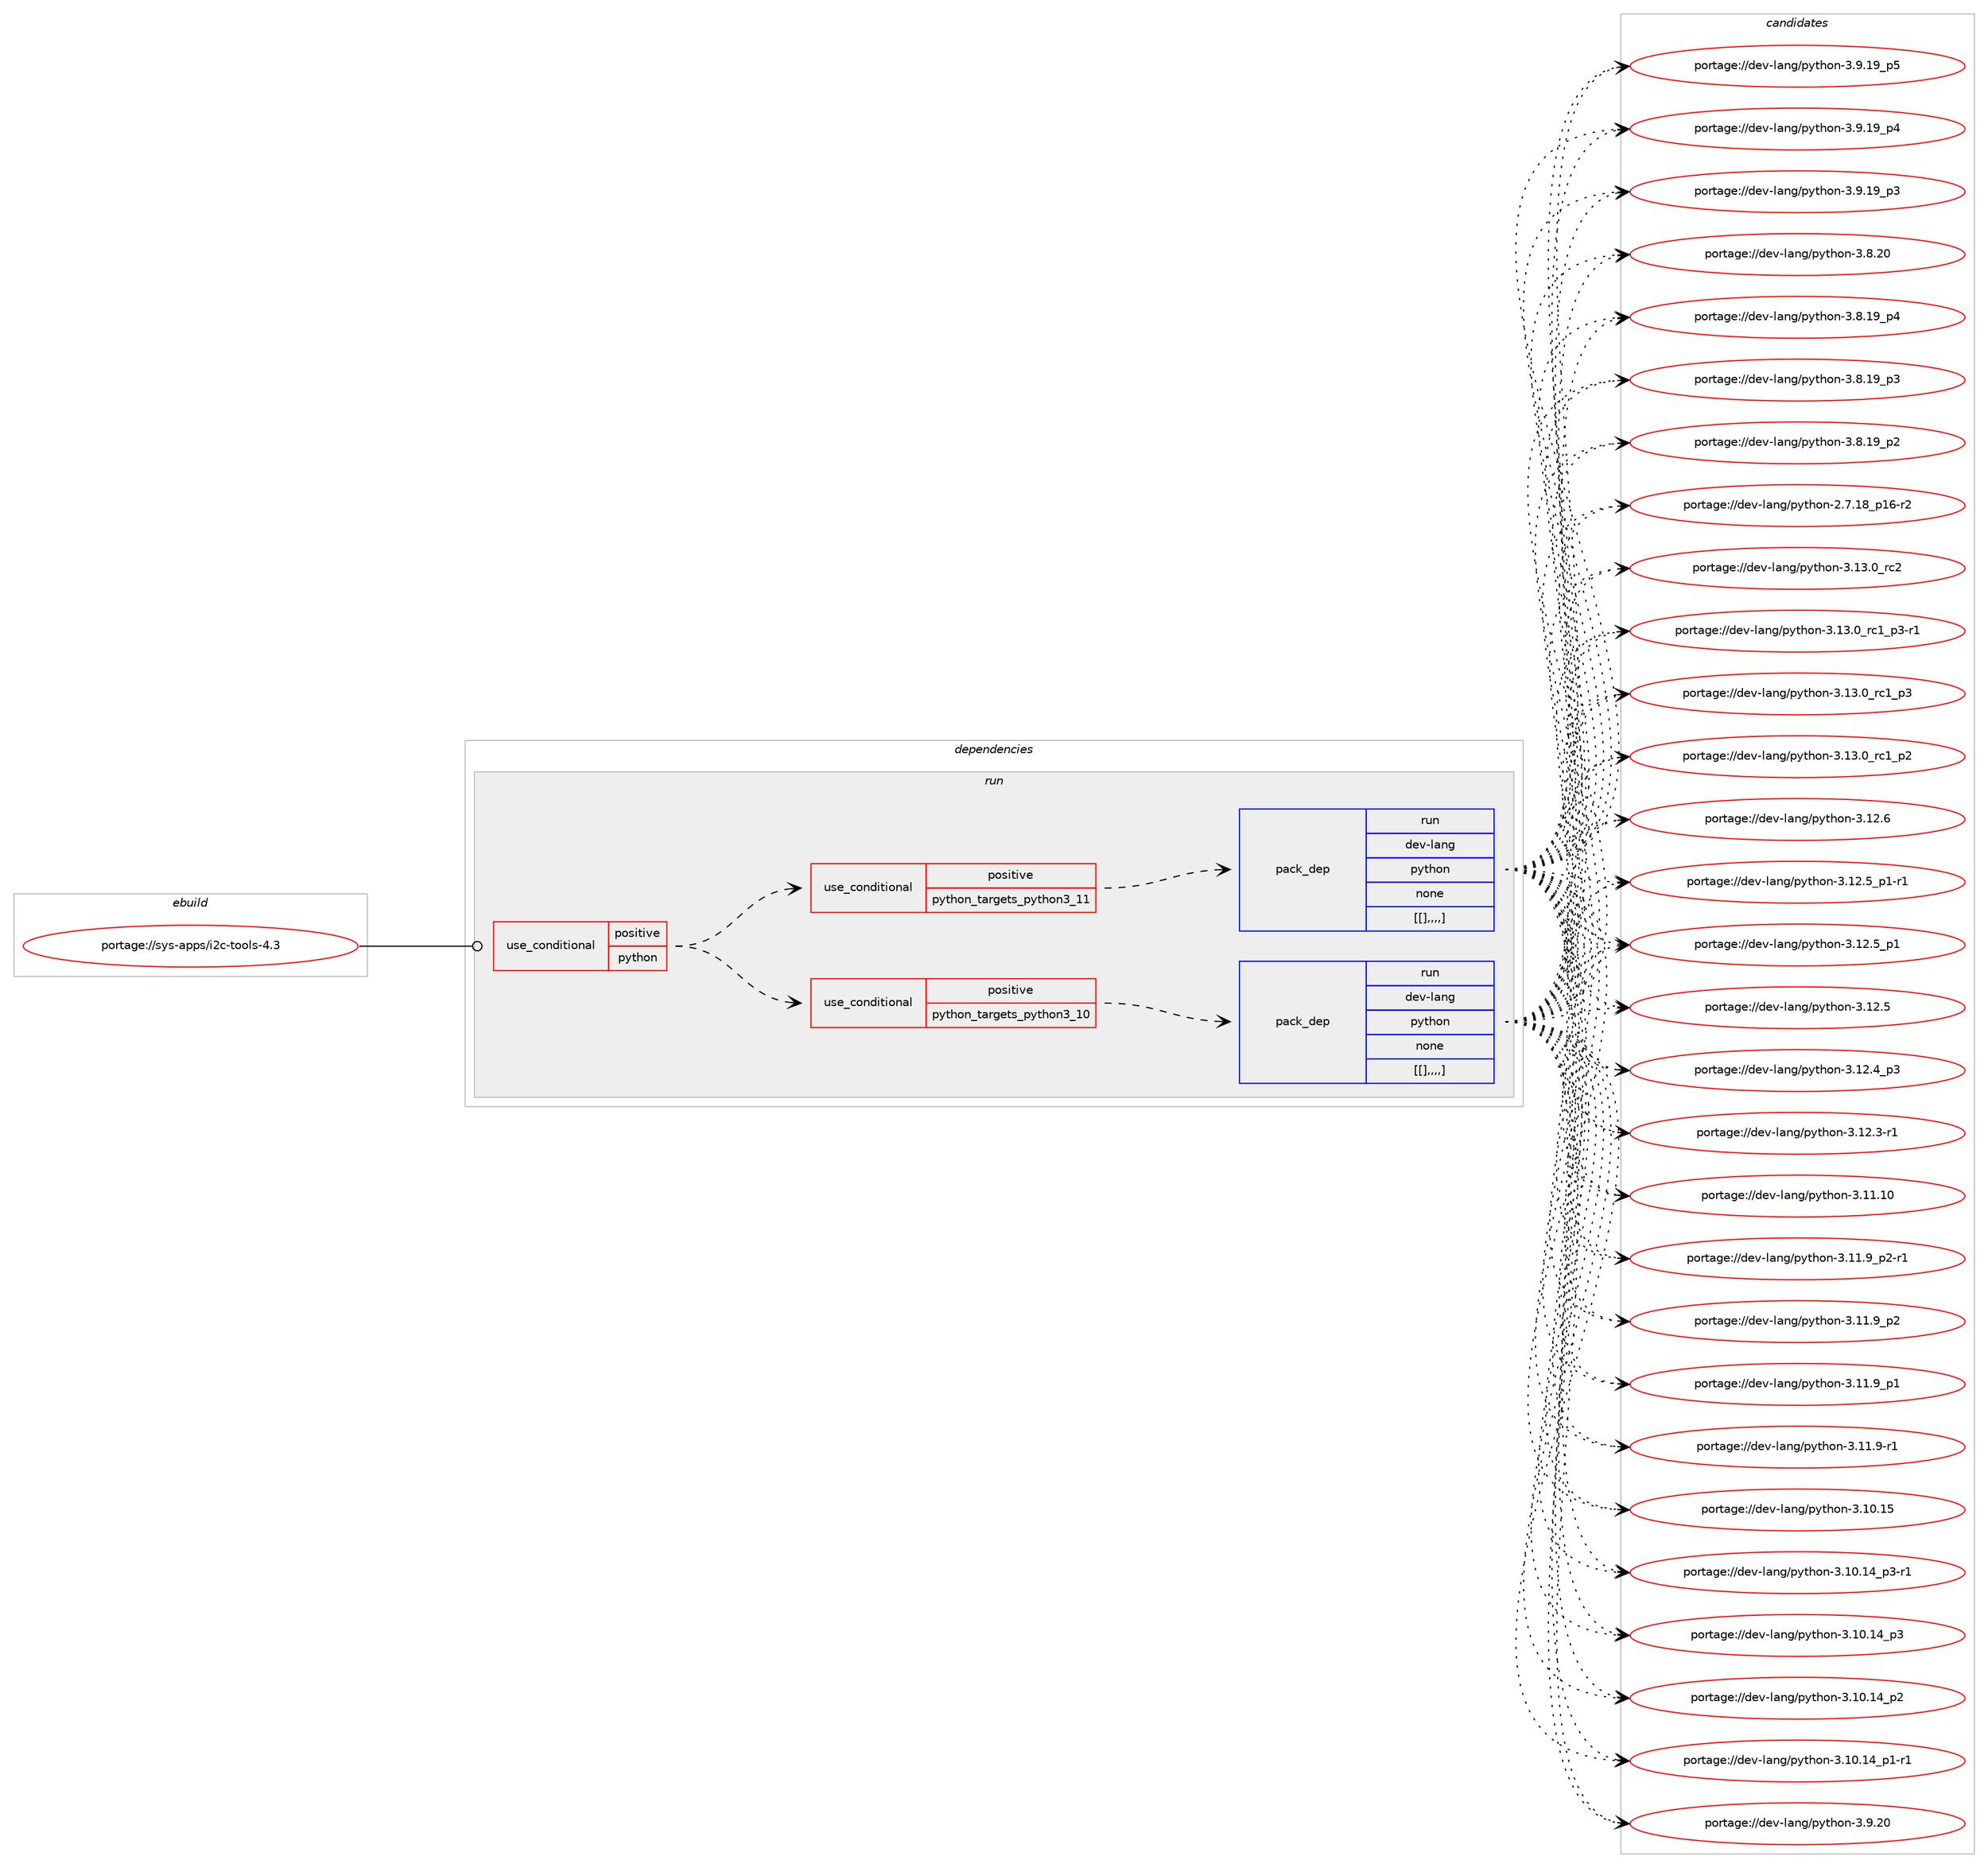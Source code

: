 digraph prolog {

# *************
# Graph options
# *************

newrank=true;
concentrate=true;
compound=true;
graph [rankdir=LR,fontname=Helvetica,fontsize=10,ranksep=1.5];#, ranksep=2.5, nodesep=0.2];
edge  [arrowhead=vee];
node  [fontname=Helvetica,fontsize=10];

# **********
# The ebuild
# **********

subgraph cluster_leftcol {
color=gray;
label=<<i>ebuild</i>>;
id [label="portage://sys-apps/i2c-tools-4.3", color=red, width=4, href="../sys-apps/i2c-tools-4.3.svg"];
}

# ****************
# The dependencies
# ****************

subgraph cluster_midcol {
color=gray;
label=<<i>dependencies</i>>;
subgraph cluster_compile {
fillcolor="#eeeeee";
style=filled;
label=<<i>compile</i>>;
}
subgraph cluster_compileandrun {
fillcolor="#eeeeee";
style=filled;
label=<<i>compile and run</i>>;
}
subgraph cluster_run {
fillcolor="#eeeeee";
style=filled;
label=<<i>run</i>>;
subgraph cond115163 {
dependency436900 [label=<<TABLE BORDER="0" CELLBORDER="1" CELLSPACING="0" CELLPADDING="4"><TR><TD ROWSPAN="3" CELLPADDING="10">use_conditional</TD></TR><TR><TD>positive</TD></TR><TR><TD>python</TD></TR></TABLE>>, shape=none, color=red];
subgraph cond115164 {
dependency436901 [label=<<TABLE BORDER="0" CELLBORDER="1" CELLSPACING="0" CELLPADDING="4"><TR><TD ROWSPAN="3" CELLPADDING="10">use_conditional</TD></TR><TR><TD>positive</TD></TR><TR><TD>python_targets_python3_10</TD></TR></TABLE>>, shape=none, color=red];
subgraph pack318684 {
dependency436902 [label=<<TABLE BORDER="0" CELLBORDER="1" CELLSPACING="0" CELLPADDING="4" WIDTH="220"><TR><TD ROWSPAN="6" CELLPADDING="30">pack_dep</TD></TR><TR><TD WIDTH="110">run</TD></TR><TR><TD>dev-lang</TD></TR><TR><TD>python</TD></TR><TR><TD>none</TD></TR><TR><TD>[[],,,,]</TD></TR></TABLE>>, shape=none, color=blue];
}
dependency436901:e -> dependency436902:w [weight=20,style="dashed",arrowhead="vee"];
}
dependency436900:e -> dependency436901:w [weight=20,style="dashed",arrowhead="vee"];
subgraph cond115165 {
dependency436903 [label=<<TABLE BORDER="0" CELLBORDER="1" CELLSPACING="0" CELLPADDING="4"><TR><TD ROWSPAN="3" CELLPADDING="10">use_conditional</TD></TR><TR><TD>positive</TD></TR><TR><TD>python_targets_python3_11</TD></TR></TABLE>>, shape=none, color=red];
subgraph pack318685 {
dependency436904 [label=<<TABLE BORDER="0" CELLBORDER="1" CELLSPACING="0" CELLPADDING="4" WIDTH="220"><TR><TD ROWSPAN="6" CELLPADDING="30">pack_dep</TD></TR><TR><TD WIDTH="110">run</TD></TR><TR><TD>dev-lang</TD></TR><TR><TD>python</TD></TR><TR><TD>none</TD></TR><TR><TD>[[],,,,]</TD></TR></TABLE>>, shape=none, color=blue];
}
dependency436903:e -> dependency436904:w [weight=20,style="dashed",arrowhead="vee"];
}
dependency436900:e -> dependency436903:w [weight=20,style="dashed",arrowhead="vee"];
}
id:e -> dependency436900:w [weight=20,style="solid",arrowhead="odot"];
}
}

# **************
# The candidates
# **************

subgraph cluster_choices {
rank=same;
color=gray;
label=<<i>candidates</i>>;

subgraph choice318684 {
color=black;
nodesep=1;
choice10010111845108971101034711212111610411111045514649514648951149950 [label="portage://dev-lang/python-3.13.0_rc2", color=red, width=4,href="../dev-lang/python-3.13.0_rc2.svg"];
choice1001011184510897110103471121211161041111104551464951464895114994995112514511449 [label="portage://dev-lang/python-3.13.0_rc1_p3-r1", color=red, width=4,href="../dev-lang/python-3.13.0_rc1_p3-r1.svg"];
choice100101118451089711010347112121116104111110455146495146489511499499511251 [label="portage://dev-lang/python-3.13.0_rc1_p3", color=red, width=4,href="../dev-lang/python-3.13.0_rc1_p3.svg"];
choice100101118451089711010347112121116104111110455146495146489511499499511250 [label="portage://dev-lang/python-3.13.0_rc1_p2", color=red, width=4,href="../dev-lang/python-3.13.0_rc1_p2.svg"];
choice10010111845108971101034711212111610411111045514649504654 [label="portage://dev-lang/python-3.12.6", color=red, width=4,href="../dev-lang/python-3.12.6.svg"];
choice1001011184510897110103471121211161041111104551464950465395112494511449 [label="portage://dev-lang/python-3.12.5_p1-r1", color=red, width=4,href="../dev-lang/python-3.12.5_p1-r1.svg"];
choice100101118451089711010347112121116104111110455146495046539511249 [label="portage://dev-lang/python-3.12.5_p1", color=red, width=4,href="../dev-lang/python-3.12.5_p1.svg"];
choice10010111845108971101034711212111610411111045514649504653 [label="portage://dev-lang/python-3.12.5", color=red, width=4,href="../dev-lang/python-3.12.5.svg"];
choice100101118451089711010347112121116104111110455146495046529511251 [label="portage://dev-lang/python-3.12.4_p3", color=red, width=4,href="../dev-lang/python-3.12.4_p3.svg"];
choice100101118451089711010347112121116104111110455146495046514511449 [label="portage://dev-lang/python-3.12.3-r1", color=red, width=4,href="../dev-lang/python-3.12.3-r1.svg"];
choice1001011184510897110103471121211161041111104551464949464948 [label="portage://dev-lang/python-3.11.10", color=red, width=4,href="../dev-lang/python-3.11.10.svg"];
choice1001011184510897110103471121211161041111104551464949465795112504511449 [label="portage://dev-lang/python-3.11.9_p2-r1", color=red, width=4,href="../dev-lang/python-3.11.9_p2-r1.svg"];
choice100101118451089711010347112121116104111110455146494946579511250 [label="portage://dev-lang/python-3.11.9_p2", color=red, width=4,href="../dev-lang/python-3.11.9_p2.svg"];
choice100101118451089711010347112121116104111110455146494946579511249 [label="portage://dev-lang/python-3.11.9_p1", color=red, width=4,href="../dev-lang/python-3.11.9_p1.svg"];
choice100101118451089711010347112121116104111110455146494946574511449 [label="portage://dev-lang/python-3.11.9-r1", color=red, width=4,href="../dev-lang/python-3.11.9-r1.svg"];
choice1001011184510897110103471121211161041111104551464948464953 [label="portage://dev-lang/python-3.10.15", color=red, width=4,href="../dev-lang/python-3.10.15.svg"];
choice100101118451089711010347112121116104111110455146494846495295112514511449 [label="portage://dev-lang/python-3.10.14_p3-r1", color=red, width=4,href="../dev-lang/python-3.10.14_p3-r1.svg"];
choice10010111845108971101034711212111610411111045514649484649529511251 [label="portage://dev-lang/python-3.10.14_p3", color=red, width=4,href="../dev-lang/python-3.10.14_p3.svg"];
choice10010111845108971101034711212111610411111045514649484649529511250 [label="portage://dev-lang/python-3.10.14_p2", color=red, width=4,href="../dev-lang/python-3.10.14_p2.svg"];
choice100101118451089711010347112121116104111110455146494846495295112494511449 [label="portage://dev-lang/python-3.10.14_p1-r1", color=red, width=4,href="../dev-lang/python-3.10.14_p1-r1.svg"];
choice10010111845108971101034711212111610411111045514657465048 [label="portage://dev-lang/python-3.9.20", color=red, width=4,href="../dev-lang/python-3.9.20.svg"];
choice100101118451089711010347112121116104111110455146574649579511253 [label="portage://dev-lang/python-3.9.19_p5", color=red, width=4,href="../dev-lang/python-3.9.19_p5.svg"];
choice100101118451089711010347112121116104111110455146574649579511252 [label="portage://dev-lang/python-3.9.19_p4", color=red, width=4,href="../dev-lang/python-3.9.19_p4.svg"];
choice100101118451089711010347112121116104111110455146574649579511251 [label="portage://dev-lang/python-3.9.19_p3", color=red, width=4,href="../dev-lang/python-3.9.19_p3.svg"];
choice10010111845108971101034711212111610411111045514656465048 [label="portage://dev-lang/python-3.8.20", color=red, width=4,href="../dev-lang/python-3.8.20.svg"];
choice100101118451089711010347112121116104111110455146564649579511252 [label="portage://dev-lang/python-3.8.19_p4", color=red, width=4,href="../dev-lang/python-3.8.19_p4.svg"];
choice100101118451089711010347112121116104111110455146564649579511251 [label="portage://dev-lang/python-3.8.19_p3", color=red, width=4,href="../dev-lang/python-3.8.19_p3.svg"];
choice100101118451089711010347112121116104111110455146564649579511250 [label="portage://dev-lang/python-3.8.19_p2", color=red, width=4,href="../dev-lang/python-3.8.19_p2.svg"];
choice100101118451089711010347112121116104111110455046554649569511249544511450 [label="portage://dev-lang/python-2.7.18_p16-r2", color=red, width=4,href="../dev-lang/python-2.7.18_p16-r2.svg"];
dependency436902:e -> choice10010111845108971101034711212111610411111045514649514648951149950:w [style=dotted,weight="100"];
dependency436902:e -> choice1001011184510897110103471121211161041111104551464951464895114994995112514511449:w [style=dotted,weight="100"];
dependency436902:e -> choice100101118451089711010347112121116104111110455146495146489511499499511251:w [style=dotted,weight="100"];
dependency436902:e -> choice100101118451089711010347112121116104111110455146495146489511499499511250:w [style=dotted,weight="100"];
dependency436902:e -> choice10010111845108971101034711212111610411111045514649504654:w [style=dotted,weight="100"];
dependency436902:e -> choice1001011184510897110103471121211161041111104551464950465395112494511449:w [style=dotted,weight="100"];
dependency436902:e -> choice100101118451089711010347112121116104111110455146495046539511249:w [style=dotted,weight="100"];
dependency436902:e -> choice10010111845108971101034711212111610411111045514649504653:w [style=dotted,weight="100"];
dependency436902:e -> choice100101118451089711010347112121116104111110455146495046529511251:w [style=dotted,weight="100"];
dependency436902:e -> choice100101118451089711010347112121116104111110455146495046514511449:w [style=dotted,weight="100"];
dependency436902:e -> choice1001011184510897110103471121211161041111104551464949464948:w [style=dotted,weight="100"];
dependency436902:e -> choice1001011184510897110103471121211161041111104551464949465795112504511449:w [style=dotted,weight="100"];
dependency436902:e -> choice100101118451089711010347112121116104111110455146494946579511250:w [style=dotted,weight="100"];
dependency436902:e -> choice100101118451089711010347112121116104111110455146494946579511249:w [style=dotted,weight="100"];
dependency436902:e -> choice100101118451089711010347112121116104111110455146494946574511449:w [style=dotted,weight="100"];
dependency436902:e -> choice1001011184510897110103471121211161041111104551464948464953:w [style=dotted,weight="100"];
dependency436902:e -> choice100101118451089711010347112121116104111110455146494846495295112514511449:w [style=dotted,weight="100"];
dependency436902:e -> choice10010111845108971101034711212111610411111045514649484649529511251:w [style=dotted,weight="100"];
dependency436902:e -> choice10010111845108971101034711212111610411111045514649484649529511250:w [style=dotted,weight="100"];
dependency436902:e -> choice100101118451089711010347112121116104111110455146494846495295112494511449:w [style=dotted,weight="100"];
dependency436902:e -> choice10010111845108971101034711212111610411111045514657465048:w [style=dotted,weight="100"];
dependency436902:e -> choice100101118451089711010347112121116104111110455146574649579511253:w [style=dotted,weight="100"];
dependency436902:e -> choice100101118451089711010347112121116104111110455146574649579511252:w [style=dotted,weight="100"];
dependency436902:e -> choice100101118451089711010347112121116104111110455146574649579511251:w [style=dotted,weight="100"];
dependency436902:e -> choice10010111845108971101034711212111610411111045514656465048:w [style=dotted,weight="100"];
dependency436902:e -> choice100101118451089711010347112121116104111110455146564649579511252:w [style=dotted,weight="100"];
dependency436902:e -> choice100101118451089711010347112121116104111110455146564649579511251:w [style=dotted,weight="100"];
dependency436902:e -> choice100101118451089711010347112121116104111110455146564649579511250:w [style=dotted,weight="100"];
dependency436902:e -> choice100101118451089711010347112121116104111110455046554649569511249544511450:w [style=dotted,weight="100"];
}
subgraph choice318685 {
color=black;
nodesep=1;
choice10010111845108971101034711212111610411111045514649514648951149950 [label="portage://dev-lang/python-3.13.0_rc2", color=red, width=4,href="../dev-lang/python-3.13.0_rc2.svg"];
choice1001011184510897110103471121211161041111104551464951464895114994995112514511449 [label="portage://dev-lang/python-3.13.0_rc1_p3-r1", color=red, width=4,href="../dev-lang/python-3.13.0_rc1_p3-r1.svg"];
choice100101118451089711010347112121116104111110455146495146489511499499511251 [label="portage://dev-lang/python-3.13.0_rc1_p3", color=red, width=4,href="../dev-lang/python-3.13.0_rc1_p3.svg"];
choice100101118451089711010347112121116104111110455146495146489511499499511250 [label="portage://dev-lang/python-3.13.0_rc1_p2", color=red, width=4,href="../dev-lang/python-3.13.0_rc1_p2.svg"];
choice10010111845108971101034711212111610411111045514649504654 [label="portage://dev-lang/python-3.12.6", color=red, width=4,href="../dev-lang/python-3.12.6.svg"];
choice1001011184510897110103471121211161041111104551464950465395112494511449 [label="portage://dev-lang/python-3.12.5_p1-r1", color=red, width=4,href="../dev-lang/python-3.12.5_p1-r1.svg"];
choice100101118451089711010347112121116104111110455146495046539511249 [label="portage://dev-lang/python-3.12.5_p1", color=red, width=4,href="../dev-lang/python-3.12.5_p1.svg"];
choice10010111845108971101034711212111610411111045514649504653 [label="portage://dev-lang/python-3.12.5", color=red, width=4,href="../dev-lang/python-3.12.5.svg"];
choice100101118451089711010347112121116104111110455146495046529511251 [label="portage://dev-lang/python-3.12.4_p3", color=red, width=4,href="../dev-lang/python-3.12.4_p3.svg"];
choice100101118451089711010347112121116104111110455146495046514511449 [label="portage://dev-lang/python-3.12.3-r1", color=red, width=4,href="../dev-lang/python-3.12.3-r1.svg"];
choice1001011184510897110103471121211161041111104551464949464948 [label="portage://dev-lang/python-3.11.10", color=red, width=4,href="../dev-lang/python-3.11.10.svg"];
choice1001011184510897110103471121211161041111104551464949465795112504511449 [label="portage://dev-lang/python-3.11.9_p2-r1", color=red, width=4,href="../dev-lang/python-3.11.9_p2-r1.svg"];
choice100101118451089711010347112121116104111110455146494946579511250 [label="portage://dev-lang/python-3.11.9_p2", color=red, width=4,href="../dev-lang/python-3.11.9_p2.svg"];
choice100101118451089711010347112121116104111110455146494946579511249 [label="portage://dev-lang/python-3.11.9_p1", color=red, width=4,href="../dev-lang/python-3.11.9_p1.svg"];
choice100101118451089711010347112121116104111110455146494946574511449 [label="portage://dev-lang/python-3.11.9-r1", color=red, width=4,href="../dev-lang/python-3.11.9-r1.svg"];
choice1001011184510897110103471121211161041111104551464948464953 [label="portage://dev-lang/python-3.10.15", color=red, width=4,href="../dev-lang/python-3.10.15.svg"];
choice100101118451089711010347112121116104111110455146494846495295112514511449 [label="portage://dev-lang/python-3.10.14_p3-r1", color=red, width=4,href="../dev-lang/python-3.10.14_p3-r1.svg"];
choice10010111845108971101034711212111610411111045514649484649529511251 [label="portage://dev-lang/python-3.10.14_p3", color=red, width=4,href="../dev-lang/python-3.10.14_p3.svg"];
choice10010111845108971101034711212111610411111045514649484649529511250 [label="portage://dev-lang/python-3.10.14_p2", color=red, width=4,href="../dev-lang/python-3.10.14_p2.svg"];
choice100101118451089711010347112121116104111110455146494846495295112494511449 [label="portage://dev-lang/python-3.10.14_p1-r1", color=red, width=4,href="../dev-lang/python-3.10.14_p1-r1.svg"];
choice10010111845108971101034711212111610411111045514657465048 [label="portage://dev-lang/python-3.9.20", color=red, width=4,href="../dev-lang/python-3.9.20.svg"];
choice100101118451089711010347112121116104111110455146574649579511253 [label="portage://dev-lang/python-3.9.19_p5", color=red, width=4,href="../dev-lang/python-3.9.19_p5.svg"];
choice100101118451089711010347112121116104111110455146574649579511252 [label="portage://dev-lang/python-3.9.19_p4", color=red, width=4,href="../dev-lang/python-3.9.19_p4.svg"];
choice100101118451089711010347112121116104111110455146574649579511251 [label="portage://dev-lang/python-3.9.19_p3", color=red, width=4,href="../dev-lang/python-3.9.19_p3.svg"];
choice10010111845108971101034711212111610411111045514656465048 [label="portage://dev-lang/python-3.8.20", color=red, width=4,href="../dev-lang/python-3.8.20.svg"];
choice100101118451089711010347112121116104111110455146564649579511252 [label="portage://dev-lang/python-3.8.19_p4", color=red, width=4,href="../dev-lang/python-3.8.19_p4.svg"];
choice100101118451089711010347112121116104111110455146564649579511251 [label="portage://dev-lang/python-3.8.19_p3", color=red, width=4,href="../dev-lang/python-3.8.19_p3.svg"];
choice100101118451089711010347112121116104111110455146564649579511250 [label="portage://dev-lang/python-3.8.19_p2", color=red, width=4,href="../dev-lang/python-3.8.19_p2.svg"];
choice100101118451089711010347112121116104111110455046554649569511249544511450 [label="portage://dev-lang/python-2.7.18_p16-r2", color=red, width=4,href="../dev-lang/python-2.7.18_p16-r2.svg"];
dependency436904:e -> choice10010111845108971101034711212111610411111045514649514648951149950:w [style=dotted,weight="100"];
dependency436904:e -> choice1001011184510897110103471121211161041111104551464951464895114994995112514511449:w [style=dotted,weight="100"];
dependency436904:e -> choice100101118451089711010347112121116104111110455146495146489511499499511251:w [style=dotted,weight="100"];
dependency436904:e -> choice100101118451089711010347112121116104111110455146495146489511499499511250:w [style=dotted,weight="100"];
dependency436904:e -> choice10010111845108971101034711212111610411111045514649504654:w [style=dotted,weight="100"];
dependency436904:e -> choice1001011184510897110103471121211161041111104551464950465395112494511449:w [style=dotted,weight="100"];
dependency436904:e -> choice100101118451089711010347112121116104111110455146495046539511249:w [style=dotted,weight="100"];
dependency436904:e -> choice10010111845108971101034711212111610411111045514649504653:w [style=dotted,weight="100"];
dependency436904:e -> choice100101118451089711010347112121116104111110455146495046529511251:w [style=dotted,weight="100"];
dependency436904:e -> choice100101118451089711010347112121116104111110455146495046514511449:w [style=dotted,weight="100"];
dependency436904:e -> choice1001011184510897110103471121211161041111104551464949464948:w [style=dotted,weight="100"];
dependency436904:e -> choice1001011184510897110103471121211161041111104551464949465795112504511449:w [style=dotted,weight="100"];
dependency436904:e -> choice100101118451089711010347112121116104111110455146494946579511250:w [style=dotted,weight="100"];
dependency436904:e -> choice100101118451089711010347112121116104111110455146494946579511249:w [style=dotted,weight="100"];
dependency436904:e -> choice100101118451089711010347112121116104111110455146494946574511449:w [style=dotted,weight="100"];
dependency436904:e -> choice1001011184510897110103471121211161041111104551464948464953:w [style=dotted,weight="100"];
dependency436904:e -> choice100101118451089711010347112121116104111110455146494846495295112514511449:w [style=dotted,weight="100"];
dependency436904:e -> choice10010111845108971101034711212111610411111045514649484649529511251:w [style=dotted,weight="100"];
dependency436904:e -> choice10010111845108971101034711212111610411111045514649484649529511250:w [style=dotted,weight="100"];
dependency436904:e -> choice100101118451089711010347112121116104111110455146494846495295112494511449:w [style=dotted,weight="100"];
dependency436904:e -> choice10010111845108971101034711212111610411111045514657465048:w [style=dotted,weight="100"];
dependency436904:e -> choice100101118451089711010347112121116104111110455146574649579511253:w [style=dotted,weight="100"];
dependency436904:e -> choice100101118451089711010347112121116104111110455146574649579511252:w [style=dotted,weight="100"];
dependency436904:e -> choice100101118451089711010347112121116104111110455146574649579511251:w [style=dotted,weight="100"];
dependency436904:e -> choice10010111845108971101034711212111610411111045514656465048:w [style=dotted,weight="100"];
dependency436904:e -> choice100101118451089711010347112121116104111110455146564649579511252:w [style=dotted,weight="100"];
dependency436904:e -> choice100101118451089711010347112121116104111110455146564649579511251:w [style=dotted,weight="100"];
dependency436904:e -> choice100101118451089711010347112121116104111110455146564649579511250:w [style=dotted,weight="100"];
dependency436904:e -> choice100101118451089711010347112121116104111110455046554649569511249544511450:w [style=dotted,weight="100"];
}
}

}
